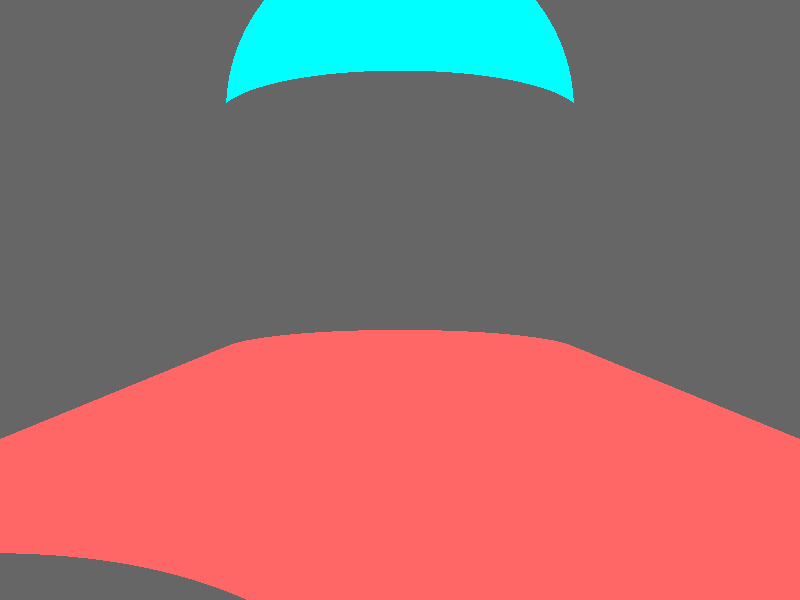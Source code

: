 


#declare inches = 1;
#declare feet = 12*inches;
#declare RoundRadius = 10*feet;
#declare RoomWidth = RoundRadius*2;
#declare RoomLength = 4.5*RoundRadius;
#declare WallWidth = 6*inches;
#declare WallHeight = RoundRadius*1.5;

background { rgb <0,1,1> }


#declare BirdseyeLocation = <RoomWidth/2,45*feet,RoomLength/2>;
#declare BirdseyeLookAt = <RoomWidth/2,0,RoomLength/2>;
#declare BottomLocation = <RoomWidth/4,2*feet,RoundRadius>;
#declare BottomLookAt = <RoomWidth/2,0,RoundRadius>;
#declare FrontViewLocation = <RoomWidth/2,WallHeight/2,-45*feet>;
#declare FrontViewLookAt = <RoomWidth/2,WallHeight/2,RoundRadius>;
#declare RightViewLocation = <RoomWidth, 0*feet, RoundRadius>;
#declare RightViewLookAt = <RoomWidth*.8, 0*feet, 0>;
#declare LeftViewLocation = <0, 1*feet, RoundRadius/4>;
#declare LeftViewLookAt = <RoomWidth, 1*feet, RoomLength/2>;
#declare FromDoorLocation = <RoundRadius, 5.6*feet, 0*feet>;
#declare FromDoorLookAt = <RoundRadius, WallHeight/4, RoomLength>;

camera { 
	location FromDoorLocation
	look_at FromDoorLookAt
}

light_source {
	<RoomWidth/2,15*feet,RoomLength/2>
	color rgb 1
}

light_source {
	<RoomWidth/2,5*feet,RoundRadius/2>
	color rgb 1
}

//Floor
#declare CenterFloorLength = RoomLength-(2*RoundRadius);

#declare CenterFloor = box {
	<0,-WallWidth,RoundRadius>
	<RoomWidth,0,RoundRadius+CenterFloorLength>
};

#declare RoundFloor = difference {
	cylinder {
		<0,-WallWidth,0>
		<0,0,0>
		RoundRadius
	}
	box {
		<-RoundRadius,-WallWidth-1,0>
		<RoundRadius,1,RoundRadius>
	}
};

#declare SimpleFloor = merge {
	object {
		CenterFloor
	}
	object {
		RoundFloor
		translate <RoundRadius,0,RoundRadius>
	}
	object {
		RoundFloor
		rotate y * 180
		translate <RoundRadius,0,RoomLength-RoundRadius>
	}
	texture { pigment { rgb <.4,.4,.4>}}
};

//Platform (will be brick)


#declare OneStep = merge {
	object {
		RoundFloor
		scale <1,1,1.01>
		rotate y*180
		translate <0,0,RoundRadius/2-.04>
	}
	difference {
		box {
			<-RoundRadius,-WallWidth,-RoundRadius>
			<RoundRadius,0,RoundRadius>
			scale x*2
			translate <RoundRadius,0,-RoundRadius/2>
		}
		cylinder {
			<0,-WallWidth*2,0>
			<0,WallWidth,0>
			RoundRadius
			scale y*6
			rotate y * 180
			translate <RoundRadius*2,3*feet,.5*RoundRadius>
		}
	}
	rotate <0,-40,0>
	translate <RoundRadius/2,0,0>
};

#declare 	PlatformCutout = merge {
	object {
		OneStep
		translate <0,1.5*feet,0>
	}
	object {
		OneStep
		translate <0,1.9*feet,0>
	}
	object {
		OneStep
		translate <0,1*feet, -1*feet>
	}
	object {
		OneStep
		translate <0,1.4*feet, -1*feet>
	}
	object {
		OneStep
		translate <0,.5*feet,-2*feet>
	}
	object {
		OneStep
		translate <0,.9*feet,-2*feet>
	}
	object {
		OneStep
		translate <0,.1*feet,-2*feet>
	}
};

#declare Platform = difference { //both objects need to be solid first
		object {
			SimpleFloor
			scale y*3
			translate <0,1.5*feet,0>
			texture { pigment { rgb <1,.4,.4>}}
		}
		object {
			PlatformCutout
		}
					texture { pigment { rgb <1,.4,.4>}}

};

//Walls

#declare LeftCenterWall = box {
	<-WallWidth,-WallWidth,RoundRadius>
	<0,WallHeight,RoundRadius+CenterFloorLength>
};

#declare RightCenterWall = object {
	LeftCenterWall 
	translate <WallWidth+RoomWidth,0,0>
};

#declare RoundWalls = difference {
	cylinder {
		<0,(-WallHeight/2)-WallWidth,0>
		<0,(WallHeight/2),0>
		RoundRadius+WallWidth
	}
	box {
		<-RoomWidth,-WallHeight, 0>
		<RoomWidth,WallHeight,RoomWidth>
	}
	cylinder {
		<0,(-WallHeight/2)-(1*feet),0>
		<0,(WallHeight/2)+(1*feet),0>
		RoundRadius
	}
};

#declare Walls = union {
	object {
		LeftCenterWall
	}
	object {
		RightCenterWall
	}
	difference {
		object {
			RoundWalls
			rotate y*180
			translate <RoundRadius,WallHeight/2,RoundRadius+CenterFloorLength>
		}
		box {
			<-RoomWidth/6,-WallHeight-1,RoomWidth>
			<RoomWidth/6,WallHeight+1,RoomWidth>
			translate <RoundRadius,WallHeight/2,RoundRadius+CenterFloorLength>
		}
	}
	object {
		RoundWalls
		translate <RoundRadius,WallHeight/2,RoundRadius>
	}
	texture { pigment { rgb <.4,.4,.4>}}
};


//Ceiling

#declare CenterCeiling = difference {
	cylinder {
		<0,(-CenterFloorLength/2),0>
		<0,(CenterFloorLength/2),0>
		RoundRadius+WallWidth
	}
	box {
		<-RoomWidth,-CenterFloorLength, 0>
		<RoomWidth,CenterFloorLength,RoomWidth>
	}
	cylinder {
		<0,(-CenterFloorLength/2)-(1*feet),0>
		<0,(CenterFloorLength/2)+(1*feet),0>
		RoundRadius
	}
	texture { pigment { rgb <.4,.4,.4>}}
	rotate <90,0,0>
	translate <RoundRadius,WallHeight,RoundRadius+(CenterFloorLength/2)>
};

//Basic Room
object { SimpleFloor }
object { Platform }
object { Walls }
object { CenterCeiling }

//BedPlatform

#declare BedPlatform = cylinder {
	<0,-.5*feet,0>
	<0,.5*feet,0>
	RoundRadius
	translate <RoundRadius,WallHeight-(1.5*feet),RoundRadius+CenterFloorLength>
	texture { pigment { rgb <.4,.4,.4>}}
};

//Window Cutouts and Glass



//Dome

object { BedPlatform }








	
